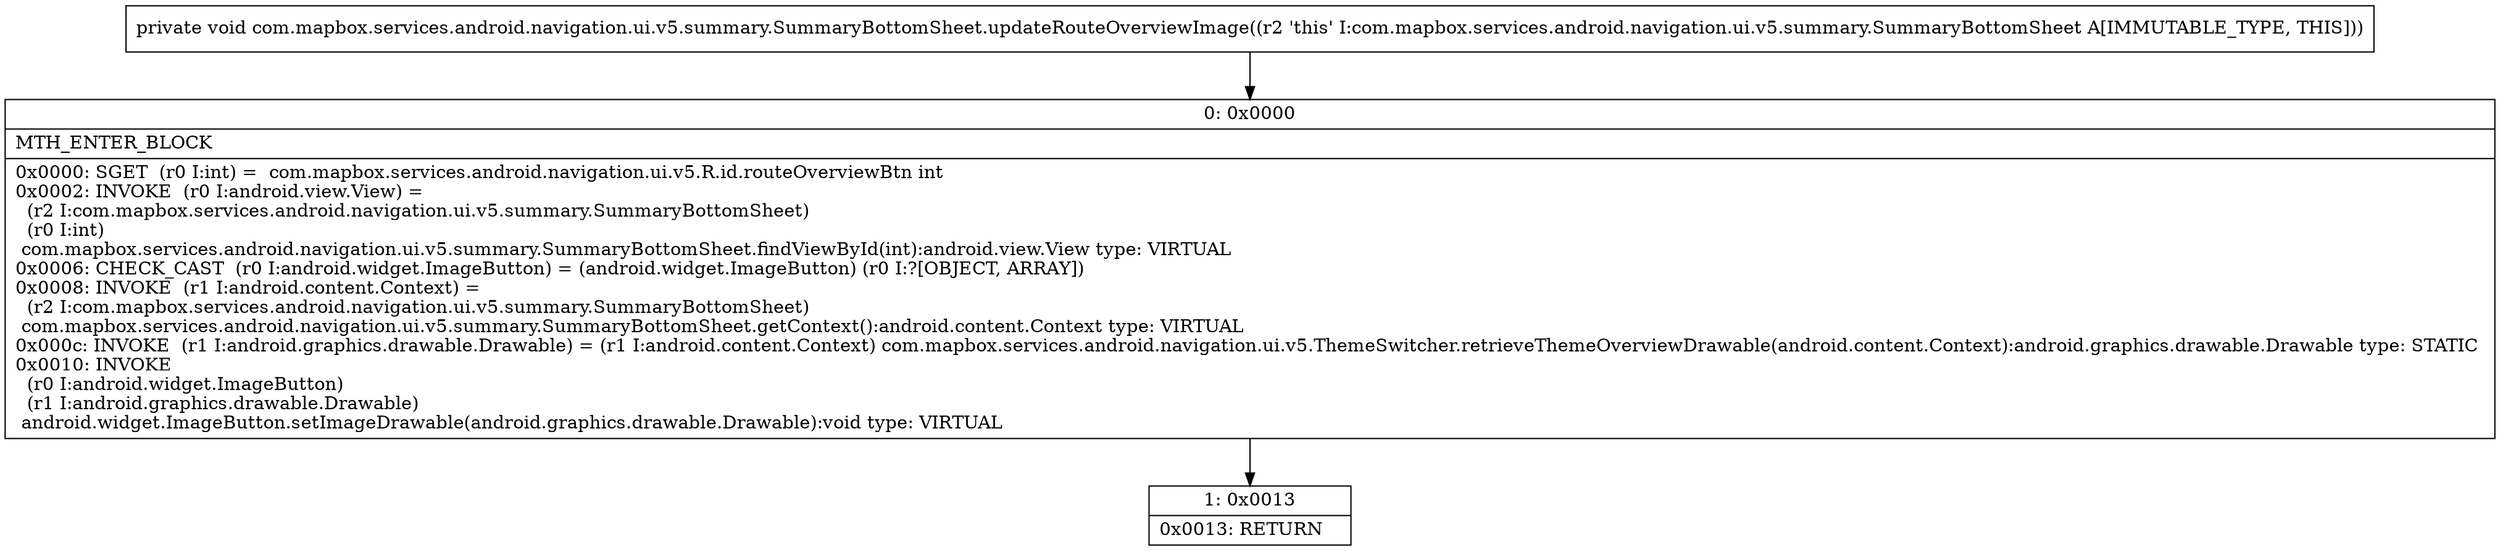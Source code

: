 digraph "CFG forcom.mapbox.services.android.navigation.ui.v5.summary.SummaryBottomSheet.updateRouteOverviewImage()V" {
Node_0 [shape=record,label="{0\:\ 0x0000|MTH_ENTER_BLOCK\l|0x0000: SGET  (r0 I:int) =  com.mapbox.services.android.navigation.ui.v5.R.id.routeOverviewBtn int \l0x0002: INVOKE  (r0 I:android.view.View) = \l  (r2 I:com.mapbox.services.android.navigation.ui.v5.summary.SummaryBottomSheet)\l  (r0 I:int)\l com.mapbox.services.android.navigation.ui.v5.summary.SummaryBottomSheet.findViewById(int):android.view.View type: VIRTUAL \l0x0006: CHECK_CAST  (r0 I:android.widget.ImageButton) = (android.widget.ImageButton) (r0 I:?[OBJECT, ARRAY]) \l0x0008: INVOKE  (r1 I:android.content.Context) = \l  (r2 I:com.mapbox.services.android.navigation.ui.v5.summary.SummaryBottomSheet)\l com.mapbox.services.android.navigation.ui.v5.summary.SummaryBottomSheet.getContext():android.content.Context type: VIRTUAL \l0x000c: INVOKE  (r1 I:android.graphics.drawable.Drawable) = (r1 I:android.content.Context) com.mapbox.services.android.navigation.ui.v5.ThemeSwitcher.retrieveThemeOverviewDrawable(android.content.Context):android.graphics.drawable.Drawable type: STATIC \l0x0010: INVOKE  \l  (r0 I:android.widget.ImageButton)\l  (r1 I:android.graphics.drawable.Drawable)\l android.widget.ImageButton.setImageDrawable(android.graphics.drawable.Drawable):void type: VIRTUAL \l}"];
Node_1 [shape=record,label="{1\:\ 0x0013|0x0013: RETURN   \l}"];
MethodNode[shape=record,label="{private void com.mapbox.services.android.navigation.ui.v5.summary.SummaryBottomSheet.updateRouteOverviewImage((r2 'this' I:com.mapbox.services.android.navigation.ui.v5.summary.SummaryBottomSheet A[IMMUTABLE_TYPE, THIS])) }"];
MethodNode -> Node_0;
Node_0 -> Node_1;
}

